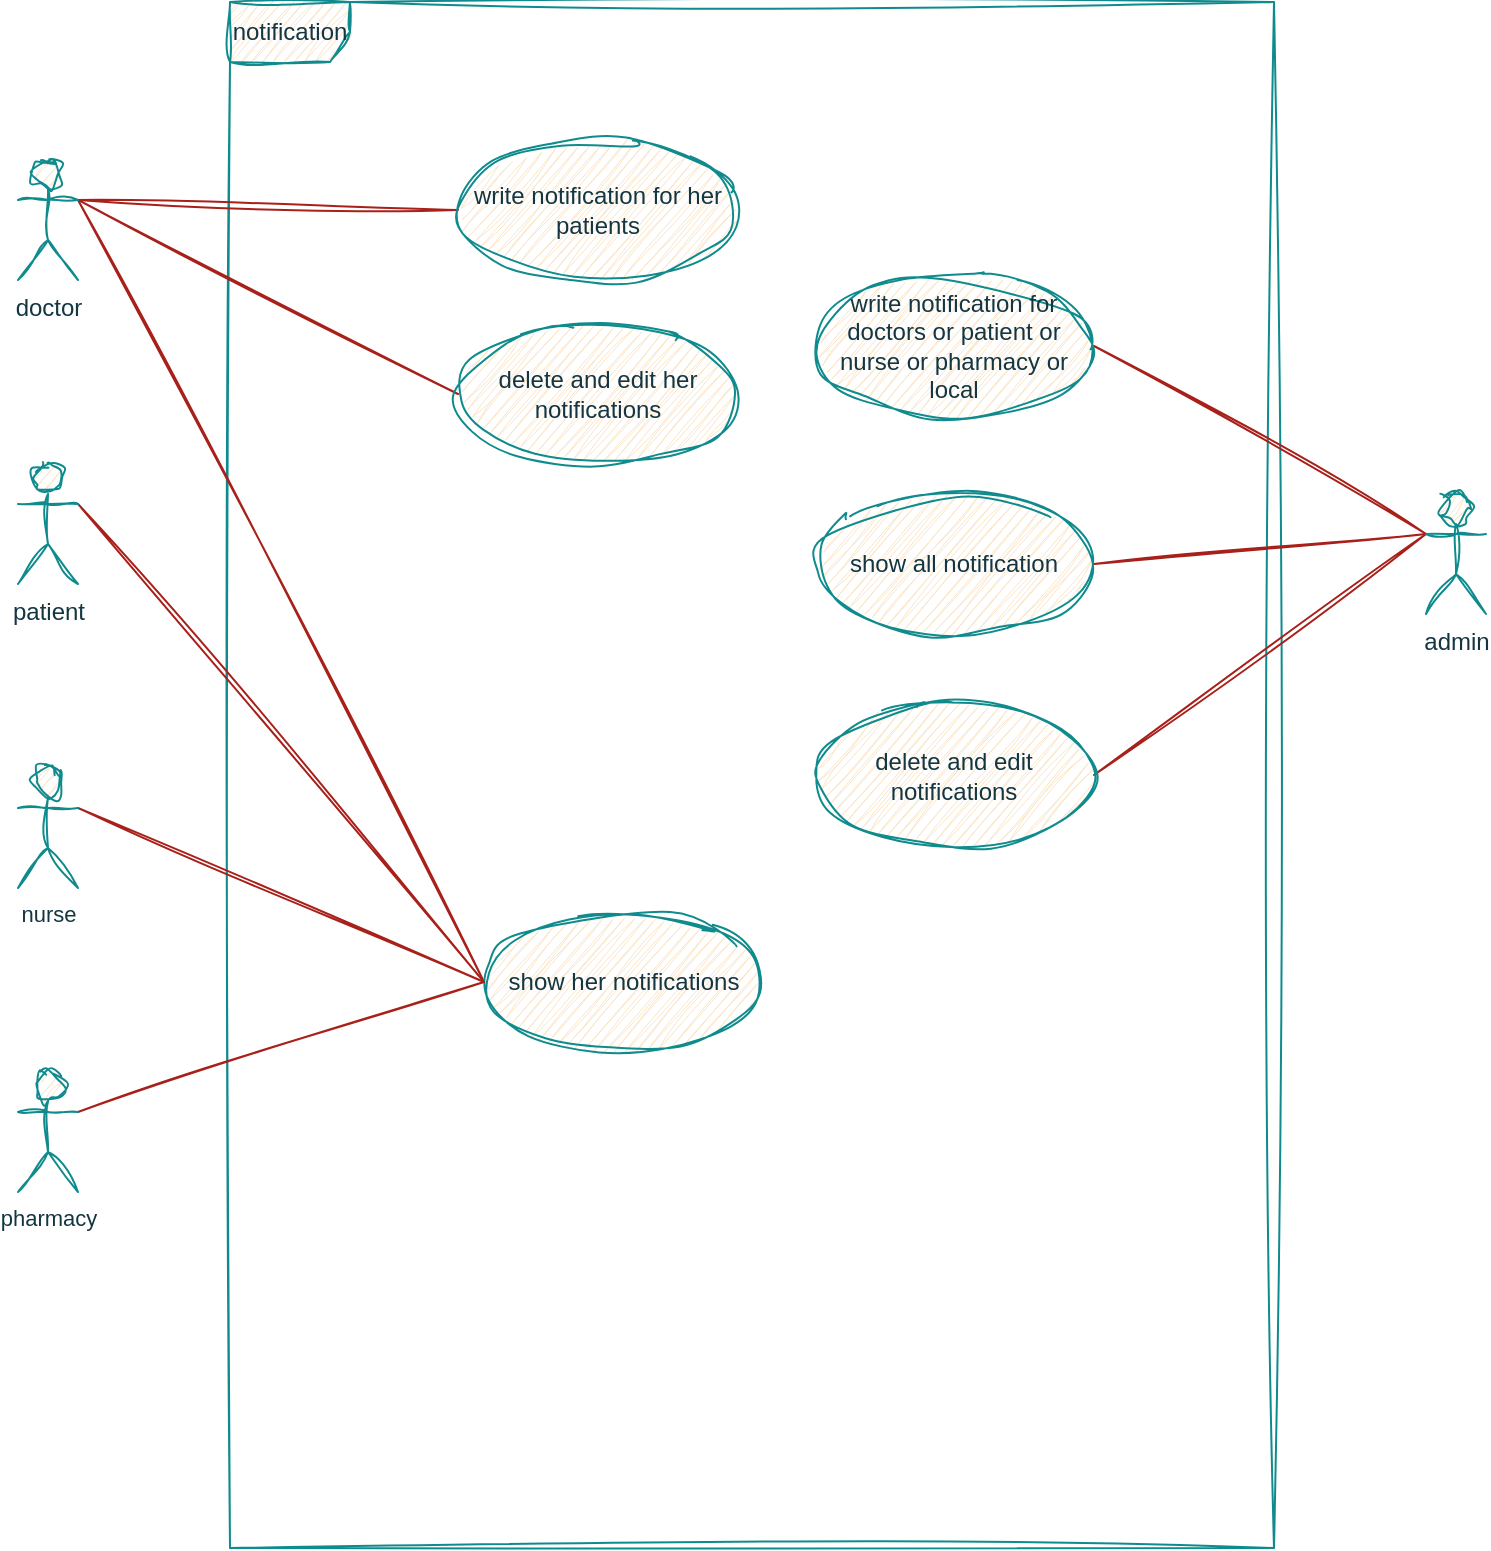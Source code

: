 <mxfile version="27.0.2">
  <diagram name="Page-1" id="2qnpe3ND26Y3Zji--ZoO">
    <mxGraphModel dx="1186" dy="750" grid="0" gridSize="10" guides="1" tooltips="1" connect="1" arrows="1" fold="1" page="1" pageScale="1" pageWidth="850" pageHeight="1100" math="0" shadow="0">
      <root>
        <mxCell id="0" />
        <mxCell id="1" parent="0" />
        <mxCell id="0cF-kN6dWR6a9IYdRQfF-1" value="notification" style="shape=umlFrame;whiteSpace=wrap;html=1;pointerEvents=0;sketch=1;curveFitting=1;jiggle=2;labelBackgroundColor=none;fillColor=#FAE5C7;strokeColor=#0F8B8D;fontColor=#143642;" parent="1" vertex="1">
          <mxGeometry x="154" y="60" width="522" height="773" as="geometry" />
        </mxCell>
        <mxCell id="0cF-kN6dWR6a9IYdRQfF-8" style="rounded=0;orthogonalLoop=1;jettySize=auto;html=1;exitX=1;exitY=0.333;exitDx=0;exitDy=0;exitPerimeter=0;entryX=0;entryY=0.5;entryDx=0;entryDy=0;endArrow=none;startFill=0;sketch=1;curveFitting=1;jiggle=2;labelBackgroundColor=none;strokeColor=#A8201A;fontColor=default;" parent="1" source="0cF-kN6dWR6a9IYdRQfF-2" target="0cF-kN6dWR6a9IYdRQfF-7" edge="1">
          <mxGeometry relative="1" as="geometry" />
        </mxCell>
        <mxCell id="0cF-kN6dWR6a9IYdRQfF-10" style="edgeStyle=none;shape=connector;rounded=0;orthogonalLoop=1;jettySize=auto;html=1;exitX=1;exitY=0.333;exitDx=0;exitDy=0;exitPerimeter=0;entryX=0;entryY=0.5;entryDx=0;entryDy=0;strokeColor=#A8201A;align=center;verticalAlign=middle;fontFamily=Helvetica;fontSize=11;fontColor=default;labelBackgroundColor=none;startFill=0;endArrow=none;sketch=1;curveFitting=1;jiggle=2;" parent="1" source="0cF-kN6dWR6a9IYdRQfF-2" target="0cF-kN6dWR6a9IYdRQfF-9" edge="1">
          <mxGeometry relative="1" as="geometry" />
        </mxCell>
        <mxCell id="0cF-kN6dWR6a9IYdRQfF-25" style="edgeStyle=none;shape=connector;rounded=0;orthogonalLoop=1;jettySize=auto;html=1;exitX=1;exitY=0.333;exitDx=0;exitDy=0;exitPerimeter=0;entryX=0;entryY=0.5;entryDx=0;entryDy=0;strokeColor=#A8201A;align=center;verticalAlign=middle;fontFamily=Helvetica;fontSize=11;fontColor=default;labelBackgroundColor=none;startFill=0;endArrow=none;sketch=1;curveFitting=1;jiggle=2;" parent="1" source="0cF-kN6dWR6a9IYdRQfF-2" target="0cF-kN6dWR6a9IYdRQfF-24" edge="1">
          <mxGeometry relative="1" as="geometry" />
        </mxCell>
        <mxCell id="0cF-kN6dWR6a9IYdRQfF-2" value="doctor" style="shape=umlActor;verticalLabelPosition=bottom;verticalAlign=top;html=1;sketch=1;curveFitting=1;jiggle=2;labelBackgroundColor=none;fillColor=#FAE5C7;strokeColor=#0F8B8D;fontColor=#143642;" parent="1" vertex="1">
          <mxGeometry x="48" y="139" width="30" height="60" as="geometry" />
        </mxCell>
        <mxCell id="0cF-kN6dWR6a9IYdRQfF-11" style="edgeStyle=none;shape=connector;rounded=0;orthogonalLoop=1;jettySize=auto;html=1;exitX=1;exitY=0.333;exitDx=0;exitDy=0;exitPerimeter=0;entryX=0;entryY=0.5;entryDx=0;entryDy=0;strokeColor=#A8201A;align=center;verticalAlign=middle;fontFamily=Helvetica;fontSize=11;fontColor=default;labelBackgroundColor=none;startFill=0;endArrow=none;sketch=1;curveFitting=1;jiggle=2;" parent="1" source="0cF-kN6dWR6a9IYdRQfF-5" target="0cF-kN6dWR6a9IYdRQfF-9" edge="1">
          <mxGeometry relative="1" as="geometry" />
        </mxCell>
        <mxCell id="0cF-kN6dWR6a9IYdRQfF-5" value="patient" style="shape=umlActor;verticalLabelPosition=bottom;verticalAlign=top;html=1;sketch=1;curveFitting=1;jiggle=2;labelBackgroundColor=none;fillColor=#FAE5C7;strokeColor=#0F8B8D;fontColor=#143642;" parent="1" vertex="1">
          <mxGeometry x="48" y="291" width="30" height="60" as="geometry" />
        </mxCell>
        <mxCell id="0cF-kN6dWR6a9IYdRQfF-19" style="edgeStyle=none;shape=connector;rounded=0;orthogonalLoop=1;jettySize=auto;html=1;exitX=0;exitY=0.333;exitDx=0;exitDy=0;exitPerimeter=0;entryX=1;entryY=0.5;entryDx=0;entryDy=0;strokeColor=#A8201A;align=center;verticalAlign=middle;fontFamily=Helvetica;fontSize=11;fontColor=default;labelBackgroundColor=none;startFill=0;endArrow=none;sketch=1;curveFitting=1;jiggle=2;" parent="1" source="0cF-kN6dWR6a9IYdRQfF-6" target="0cF-kN6dWR6a9IYdRQfF-18" edge="1">
          <mxGeometry relative="1" as="geometry" />
        </mxCell>
        <mxCell id="0cF-kN6dWR6a9IYdRQfF-21" style="edgeStyle=none;shape=connector;rounded=0;orthogonalLoop=1;jettySize=auto;html=1;exitX=0;exitY=0.333;exitDx=0;exitDy=0;exitPerimeter=0;entryX=1;entryY=0.5;entryDx=0;entryDy=0;strokeColor=#A8201A;align=center;verticalAlign=middle;fontFamily=Helvetica;fontSize=11;fontColor=default;labelBackgroundColor=none;startFill=0;endArrow=none;sketch=1;curveFitting=1;jiggle=2;" parent="1" source="0cF-kN6dWR6a9IYdRQfF-6" target="0cF-kN6dWR6a9IYdRQfF-20" edge="1">
          <mxGeometry relative="1" as="geometry" />
        </mxCell>
        <mxCell id="0cF-kN6dWR6a9IYdRQfF-23" style="edgeStyle=none;shape=connector;rounded=0;orthogonalLoop=1;jettySize=auto;html=1;exitX=0;exitY=0.333;exitDx=0;exitDy=0;exitPerimeter=0;entryX=1;entryY=0.5;entryDx=0;entryDy=0;strokeColor=#A8201A;align=center;verticalAlign=middle;fontFamily=Helvetica;fontSize=11;fontColor=default;labelBackgroundColor=none;startFill=0;endArrow=none;sketch=1;curveFitting=1;jiggle=2;" parent="1" source="0cF-kN6dWR6a9IYdRQfF-6" target="0cF-kN6dWR6a9IYdRQfF-22" edge="1">
          <mxGeometry relative="1" as="geometry" />
        </mxCell>
        <mxCell id="0cF-kN6dWR6a9IYdRQfF-6" value="admin" style="shape=umlActor;verticalLabelPosition=bottom;verticalAlign=top;html=1;sketch=1;curveFitting=1;jiggle=2;labelBackgroundColor=none;fillColor=#FAE5C7;strokeColor=#0F8B8D;fontColor=#143642;" parent="1" vertex="1">
          <mxGeometry x="752" y="306" width="30" height="60" as="geometry" />
        </mxCell>
        <mxCell id="0cF-kN6dWR6a9IYdRQfF-7" value="write notification for her patients" style="ellipse;whiteSpace=wrap;html=1;sketch=1;curveFitting=1;jiggle=2;labelBackgroundColor=none;fillColor=#FAE5C7;strokeColor=#0F8B8D;fontColor=#143642;" parent="1" vertex="1">
          <mxGeometry x="268" y="129" width="140" height="70" as="geometry" />
        </mxCell>
        <mxCell id="0cF-kN6dWR6a9IYdRQfF-9" value="show her notifications" style="ellipse;whiteSpace=wrap;html=1;sketch=1;curveFitting=1;jiggle=2;labelBackgroundColor=none;fillColor=#FAE5C7;strokeColor=#0F8B8D;fontColor=#143642;" parent="1" vertex="1">
          <mxGeometry x="281" y="515" width="140" height="70" as="geometry" />
        </mxCell>
        <mxCell id="0cF-kN6dWR6a9IYdRQfF-16" style="edgeStyle=none;shape=connector;rounded=0;orthogonalLoop=1;jettySize=auto;html=1;exitX=1;exitY=0.333;exitDx=0;exitDy=0;exitPerimeter=0;entryX=0;entryY=0.5;entryDx=0;entryDy=0;strokeColor=#A8201A;align=center;verticalAlign=middle;fontFamily=Helvetica;fontSize=11;fontColor=default;labelBackgroundColor=none;startFill=0;endArrow=none;sketch=1;curveFitting=1;jiggle=2;" parent="1" source="0cF-kN6dWR6a9IYdRQfF-13" target="0cF-kN6dWR6a9IYdRQfF-9" edge="1">
          <mxGeometry relative="1" as="geometry" />
        </mxCell>
        <mxCell id="0cF-kN6dWR6a9IYdRQfF-13" value="nurse" style="shape=umlActor;verticalLabelPosition=bottom;verticalAlign=top;html=1;fontFamily=Helvetica;fontSize=11;fontColor=#143642;labelBackgroundColor=none;sketch=1;curveFitting=1;jiggle=2;fillColor=#FAE5C7;strokeColor=#0F8B8D;" parent="1" vertex="1">
          <mxGeometry x="48" y="443" width="30" height="60" as="geometry" />
        </mxCell>
        <mxCell id="0cF-kN6dWR6a9IYdRQfF-17" style="edgeStyle=none;shape=connector;rounded=0;orthogonalLoop=1;jettySize=auto;html=1;exitX=1;exitY=0.333;exitDx=0;exitDy=0;exitPerimeter=0;entryX=0;entryY=0.5;entryDx=0;entryDy=0;strokeColor=#A8201A;align=center;verticalAlign=middle;fontFamily=Helvetica;fontSize=11;fontColor=default;labelBackgroundColor=none;startFill=0;endArrow=none;sketch=1;curveFitting=1;jiggle=2;" parent="1" source="0cF-kN6dWR6a9IYdRQfF-14" target="0cF-kN6dWR6a9IYdRQfF-9" edge="1">
          <mxGeometry relative="1" as="geometry" />
        </mxCell>
        <mxCell id="0cF-kN6dWR6a9IYdRQfF-14" value="pharmacy" style="shape=umlActor;verticalLabelPosition=bottom;verticalAlign=top;html=1;fontFamily=Helvetica;fontSize=11;fontColor=#143642;labelBackgroundColor=none;sketch=1;curveFitting=1;jiggle=2;fillColor=#FAE5C7;strokeColor=#0F8B8D;" parent="1" vertex="1">
          <mxGeometry x="48" y="595" width="30" height="60" as="geometry" />
        </mxCell>
        <mxCell id="0cF-kN6dWR6a9IYdRQfF-18" value="show all notification" style="ellipse;whiteSpace=wrap;html=1;sketch=1;curveFitting=1;jiggle=2;labelBackgroundColor=none;fillColor=#FAE5C7;strokeColor=#0F8B8D;fontColor=#143642;" parent="1" vertex="1">
          <mxGeometry x="446" y="306" width="140" height="70" as="geometry" />
        </mxCell>
        <mxCell id="0cF-kN6dWR6a9IYdRQfF-20" value="delete and edit notifications" style="ellipse;whiteSpace=wrap;html=1;sketch=1;curveFitting=1;jiggle=2;labelBackgroundColor=none;fillColor=#FAE5C7;strokeColor=#0F8B8D;fontColor=#143642;" parent="1" vertex="1">
          <mxGeometry x="446" y="411.5" width="140" height="70" as="geometry" />
        </mxCell>
        <mxCell id="0cF-kN6dWR6a9IYdRQfF-22" value="write notification for doctors or patient or nurse or pharmacy or local" style="ellipse;whiteSpace=wrap;html=1;sketch=1;curveFitting=1;jiggle=2;labelBackgroundColor=none;fillColor=#FAE5C7;strokeColor=#0F8B8D;fontColor=#143642;" parent="1" vertex="1">
          <mxGeometry x="446" y="197" width="140" height="70" as="geometry" />
        </mxCell>
        <mxCell id="0cF-kN6dWR6a9IYdRQfF-24" value="delete and edit her notifications" style="ellipse;whiteSpace=wrap;html=1;sketch=1;curveFitting=1;jiggle=2;labelBackgroundColor=none;fillColor=#FAE5C7;strokeColor=#0F8B8D;fontColor=#143642;" parent="1" vertex="1">
          <mxGeometry x="268" y="221" width="140" height="70" as="geometry" />
        </mxCell>
      </root>
    </mxGraphModel>
  </diagram>
</mxfile>
